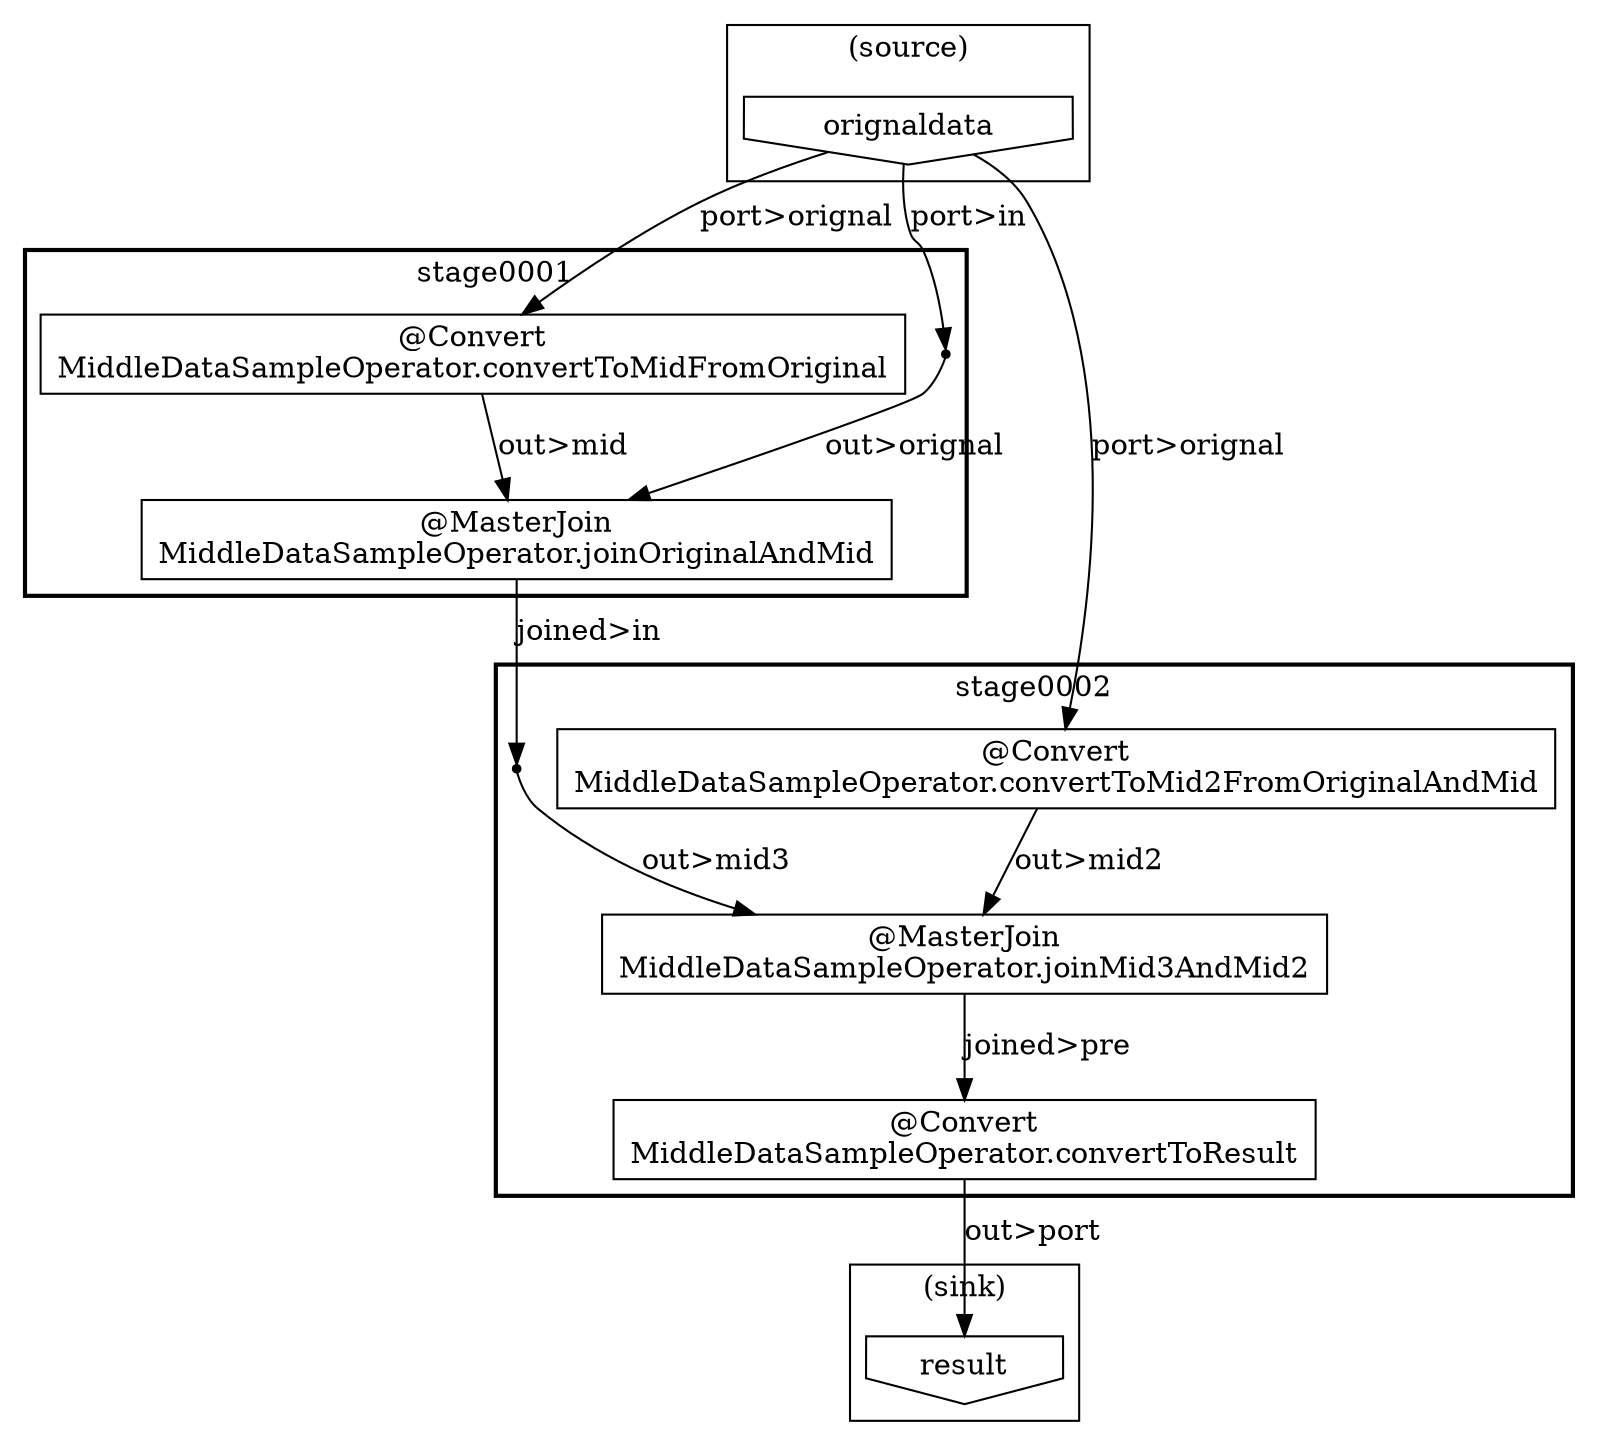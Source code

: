 digraph {
    subgraph "cluster_1f538664-f64a-4615-ac88-783661ee479b" {
        label = "stage0001";
        style = bold;
        "10df41b2-228a-499c-8f35-63968ce2e5d3" [shape=box, label="@MasterJoin\nMiddleDataSampleOperator.joinOriginalAndMid"];
        "c76b2ca6-5ba9-4913-b932-8013401a8503" [shape=box, label="@Convert\nMiddleDataSampleOperator.convertToMidFromOriginal"];
        "30d1f064-5bd7-47fe-84ae-8a872f0a2d38" [shape=point];
    }
    subgraph "cluster_2fdb3167-3a61-4538-abd8-fdd9cfb7ff34" {
        label = "(sink)";
        "a17eb3b9-c817-47ad-a657-4af749d5d0f7" [shape=invhouse, label="result"];
    }
    subgraph "cluster_615bb162-fb73-476d-8c18-05d3b3e5a21d" {
        label = "stage0002";
        style = bold;
        "86105bf7-c142-4f52-a474-a06e65f75526" [shape=point];
        "d6c4602e-4320-4e70-af7a-4301ecf2f8aa" [shape=box, label="@Convert\nMiddleDataSampleOperator.convertToMid2FromOriginalAndMid"];
        "1727115c-aab1-4826-be93-048f414e2d72" [shape=box, label="@Convert\nMiddleDataSampleOperator.convertToResult"];
        "d8bdb4a3-fe19-41e5-bf0f-a8431d231c8d" [shape=box, label="@MasterJoin\nMiddleDataSampleOperator.joinMid3AndMid2"];
    }
    subgraph "cluster_8fe256f5-3eea-4d8e-a8f4-88b52a7a136c" {
        label = "(source)";
        "11948479-3367-4169-a7c0-0cd98d29aa8b" [shape=invhouse, label="orignaldata"];
    }
    "10df41b2-228a-499c-8f35-63968ce2e5d3" -> "86105bf7-c142-4f52-a474-a06e65f75526" [label="joined>in"];
    "30d1f064-5bd7-47fe-84ae-8a872f0a2d38" -> "10df41b2-228a-499c-8f35-63968ce2e5d3" [label="out>orignal"];
    "c76b2ca6-5ba9-4913-b932-8013401a8503" -> "10df41b2-228a-499c-8f35-63968ce2e5d3" [label="out>mid"];
    "d6c4602e-4320-4e70-af7a-4301ecf2f8aa" -> "d8bdb4a3-fe19-41e5-bf0f-a8431d231c8d" [label="out>mid2"];
    "86105bf7-c142-4f52-a474-a06e65f75526" -> "d8bdb4a3-fe19-41e5-bf0f-a8431d231c8d" [label="out>mid3"];
    "1727115c-aab1-4826-be93-048f414e2d72" -> "a17eb3b9-c817-47ad-a657-4af749d5d0f7" [label="out>port"];
    "d8bdb4a3-fe19-41e5-bf0f-a8431d231c8d" -> "1727115c-aab1-4826-be93-048f414e2d72" [label="joined>pre"];
    "11948479-3367-4169-a7c0-0cd98d29aa8b" -> "30d1f064-5bd7-47fe-84ae-8a872f0a2d38" [label="port>in"];
    "11948479-3367-4169-a7c0-0cd98d29aa8b" -> "c76b2ca6-5ba9-4913-b932-8013401a8503" [label="port>orignal"];
    "11948479-3367-4169-a7c0-0cd98d29aa8b" -> "d6c4602e-4320-4e70-af7a-4301ecf2f8aa" [label="port>orignal"];
}
